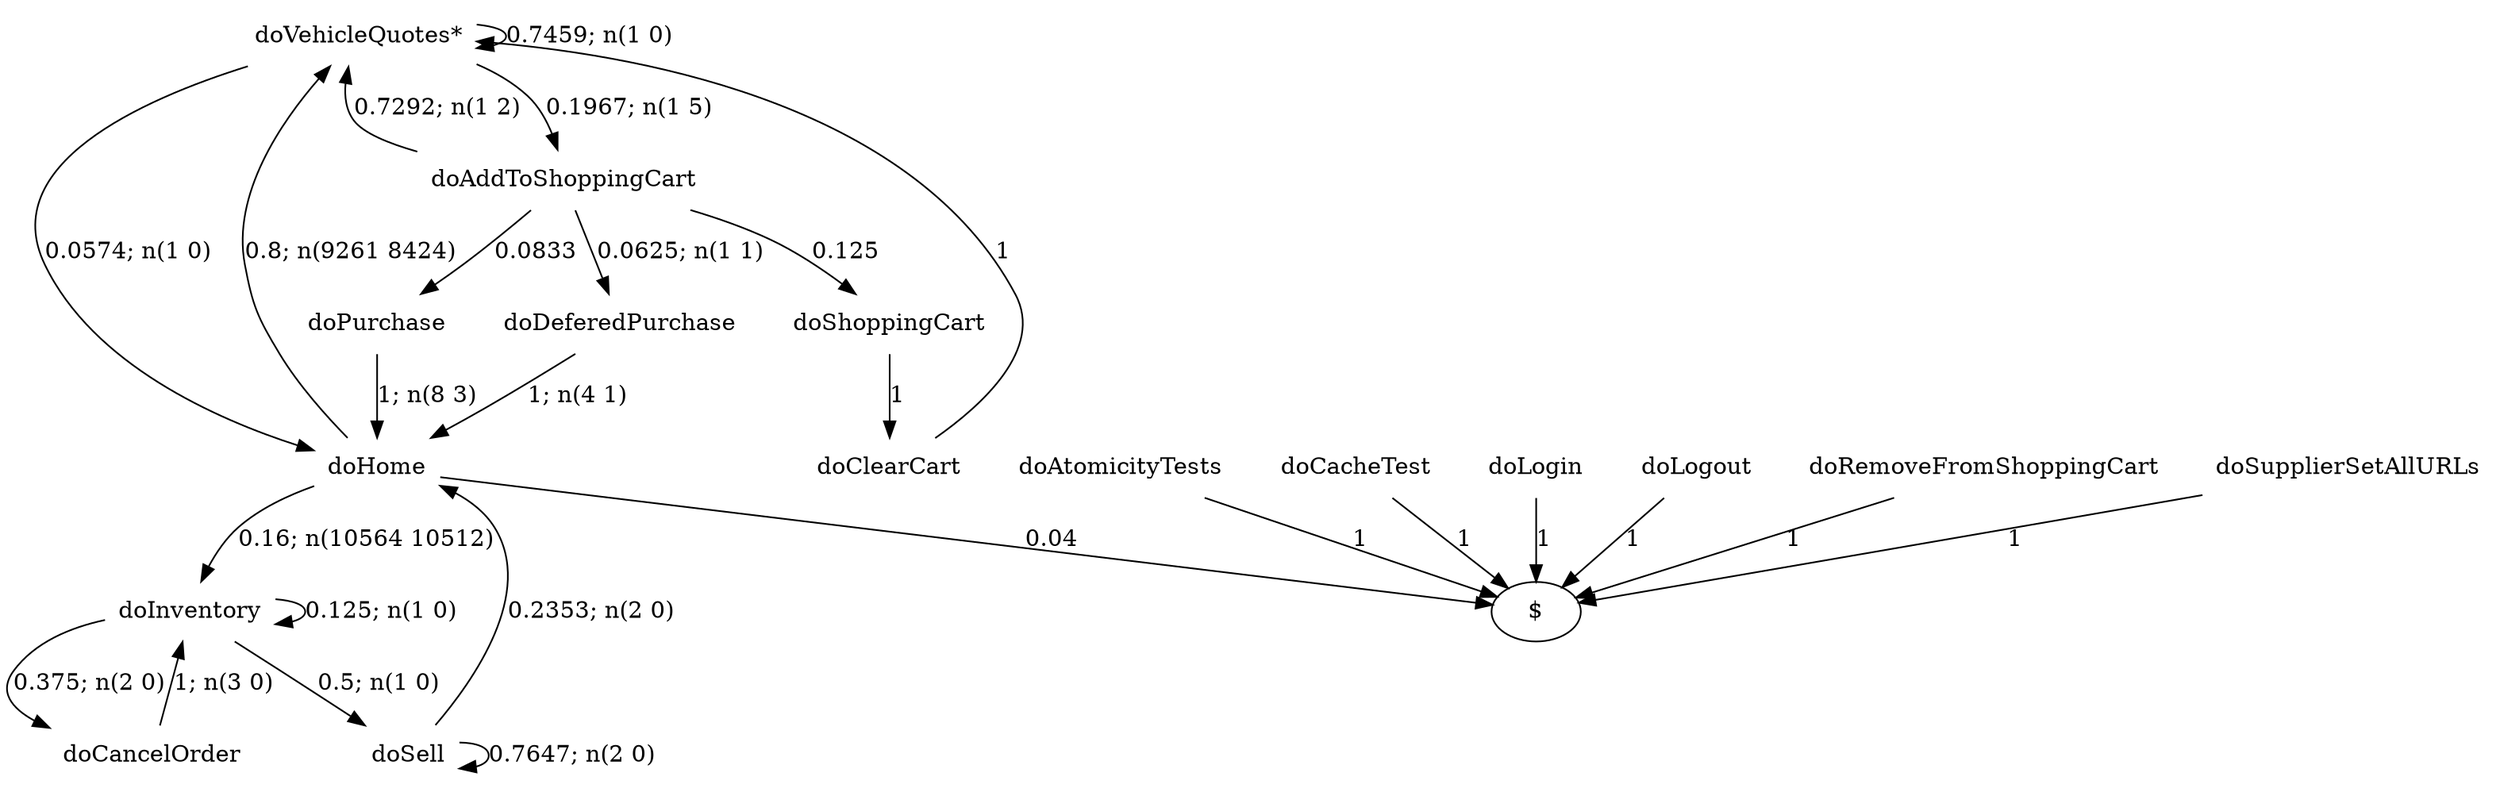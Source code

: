 digraph G {"doVehicleQuotes*" [label="doVehicleQuotes*",shape=none];"doSupplierSetAllURLs" [label="doSupplierSetAllURLs",shape=none];"doAtomicityTests" [label="doAtomicityTests",shape=none];"doCacheTest" [label="doCacheTest",shape=none];"doLogin" [label="doLogin",shape=none];"doAddToShoppingCart" [label="doAddToShoppingCart",shape=none];"doDeferedPurchase" [label="doDeferedPurchase",shape=none];"doHome" [label="doHome",shape=none];"doShoppingCart" [label="doShoppingCart",shape=none];"doClearCart" [label="doClearCart",shape=none];"doPurchase" [label="doPurchase",shape=none];"doInventory" [label="doInventory",shape=none];"doSell" [label="doSell",shape=none];"doLogout" [label="doLogout",shape=none];"doCancelOrder" [label="doCancelOrder",shape=none];"doRemoveFromShoppingCart" [label="doRemoveFromShoppingCart",shape=none];"doVehicleQuotes*"->"doVehicleQuotes*" [style=solid,label="0.7459; n(1 0)"];"doVehicleQuotes*"->"doAddToShoppingCart" [style=solid,label="0.1967; n(1 5)"];"doVehicleQuotes*"->"doHome" [style=solid,label="0.0574; n(1 0)"];"doSupplierSetAllURLs"->"$" [style=solid,label="1"];"doAtomicityTests"->"$" [style=solid,label="1"];"doCacheTest"->"$" [style=solid,label="1"];"doLogin"->"$" [style=solid,label="1"];"doAddToShoppingCart"->"doVehicleQuotes*" [style=solid,label="0.7292; n(1 2)"];"doAddToShoppingCart"->"doDeferedPurchase" [style=solid,label="0.0625; n(1 1)"];"doAddToShoppingCart"->"doShoppingCart" [style=solid,label="0.125"];"doAddToShoppingCart"->"doPurchase" [style=solid,label="0.0833"];"doDeferedPurchase"->"doHome" [style=solid,label="1; n(4 1)"];"doHome"->"doVehicleQuotes*" [style=solid,label="0.8; n(9261 8424)"];"doHome"->"doInventory" [style=solid,label="0.16; n(10564 10512)"];"doHome"->"$" [style=solid,label="0.04"];"doShoppingCart"->"doClearCart" [style=solid,label="1"];"doClearCart"->"doVehicleQuotes*" [style=solid,label="1"];"doPurchase"->"doHome" [style=solid,label="1; n(8 3)"];"doInventory"->"doInventory" [style=solid,label="0.125; n(1 0)"];"doInventory"->"doSell" [style=solid,label="0.5; n(1 0)"];"doInventory"->"doCancelOrder" [style=solid,label="0.375; n(2 0)"];"doSell"->"doHome" [style=solid,label="0.2353; n(2 0)"];"doSell"->"doSell" [style=solid,label="0.7647; n(2 0)"];"doLogout"->"$" [style=solid,label="1"];"doCancelOrder"->"doInventory" [style=solid,label="1; n(3 0)"];"doRemoveFromShoppingCart"->"$" [style=solid,label="1"];}